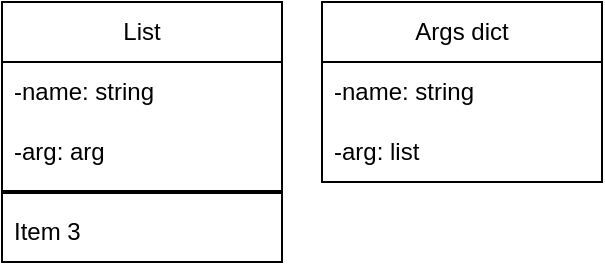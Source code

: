 <mxfile version="20.8.10" type="device"><diagram id="0s6PV74Z3z52rhytPXwf" name="Страница 1"><mxGraphModel dx="574" dy="338" grid="1" gridSize="10" guides="1" tooltips="1" connect="1" arrows="1" fold="1" page="1" pageScale="1" pageWidth="827" pageHeight="1169" math="0" shadow="0"><root><mxCell id="0"/><mxCell id="1" parent="0"/><mxCell id="110" value="List" style="swimlane;fontStyle=0;childLayout=stackLayout;horizontal=1;startSize=30;horizontalStack=0;resizeParent=1;resizeParentMax=0;resizeLast=0;collapsible=1;marginBottom=0;whiteSpace=wrap;html=1;" parent="1" vertex="1"><mxGeometry x="210" y="450" width="140" height="130" as="geometry"/></mxCell><mxCell id="111" value="-name: string" style="text;strokeColor=none;fillColor=none;align=left;verticalAlign=middle;spacingLeft=4;spacingRight=4;overflow=hidden;points=[[0,0.5],[1,0.5]];portConstraint=eastwest;rotatable=0;whiteSpace=wrap;html=1;" parent="110" vertex="1"><mxGeometry y="30" width="140" height="30" as="geometry"/></mxCell><mxCell id="e5LatlicZRBPTV0kpABm-115" value="-arg: arg" style="text;strokeColor=none;fillColor=none;align=left;verticalAlign=middle;spacingLeft=4;spacingRight=4;overflow=hidden;points=[[0,0.5],[1,0.5]];portConstraint=eastwest;rotatable=0;whiteSpace=wrap;html=1;" vertex="1" parent="110"><mxGeometry y="60" width="140" height="30" as="geometry"/></mxCell><mxCell id="e5LatlicZRBPTV0kpABm-114" value="" style="line;strokeWidth=2;html=1;" vertex="1" parent="110"><mxGeometry y="90" width="140" height="10" as="geometry"/></mxCell><mxCell id="113" value="Item 3" style="text;strokeColor=none;fillColor=none;align=left;verticalAlign=middle;spacingLeft=4;spacingRight=4;overflow=hidden;points=[[0,0.5],[1,0.5]];portConstraint=eastwest;rotatable=0;whiteSpace=wrap;html=1;" parent="110" vertex="1"><mxGeometry y="100" width="140" height="30" as="geometry"/></mxCell><mxCell id="e5LatlicZRBPTV0kpABm-116" value="Args dict" style="swimlane;fontStyle=0;childLayout=stackLayout;horizontal=1;startSize=30;horizontalStack=0;resizeParent=1;resizeParentMax=0;resizeLast=0;collapsible=1;marginBottom=0;whiteSpace=wrap;html=1;" vertex="1" parent="1"><mxGeometry x="370" y="450" width="140" height="90" as="geometry"/></mxCell><mxCell id="e5LatlicZRBPTV0kpABm-117" value="-name: string" style="text;strokeColor=none;fillColor=none;align=left;verticalAlign=middle;spacingLeft=4;spacingRight=4;overflow=hidden;points=[[0,0.5],[1,0.5]];portConstraint=eastwest;rotatable=0;whiteSpace=wrap;html=1;" vertex="1" parent="e5LatlicZRBPTV0kpABm-116"><mxGeometry y="30" width="140" height="30" as="geometry"/></mxCell><mxCell id="e5LatlicZRBPTV0kpABm-118" value="-arg: list" style="text;strokeColor=none;fillColor=none;align=left;verticalAlign=middle;spacingLeft=4;spacingRight=4;overflow=hidden;points=[[0,0.5],[1,0.5]];portConstraint=eastwest;rotatable=0;whiteSpace=wrap;html=1;" vertex="1" parent="e5LatlicZRBPTV0kpABm-116"><mxGeometry y="60" width="140" height="30" as="geometry"/></mxCell></root></mxGraphModel></diagram></mxfile>